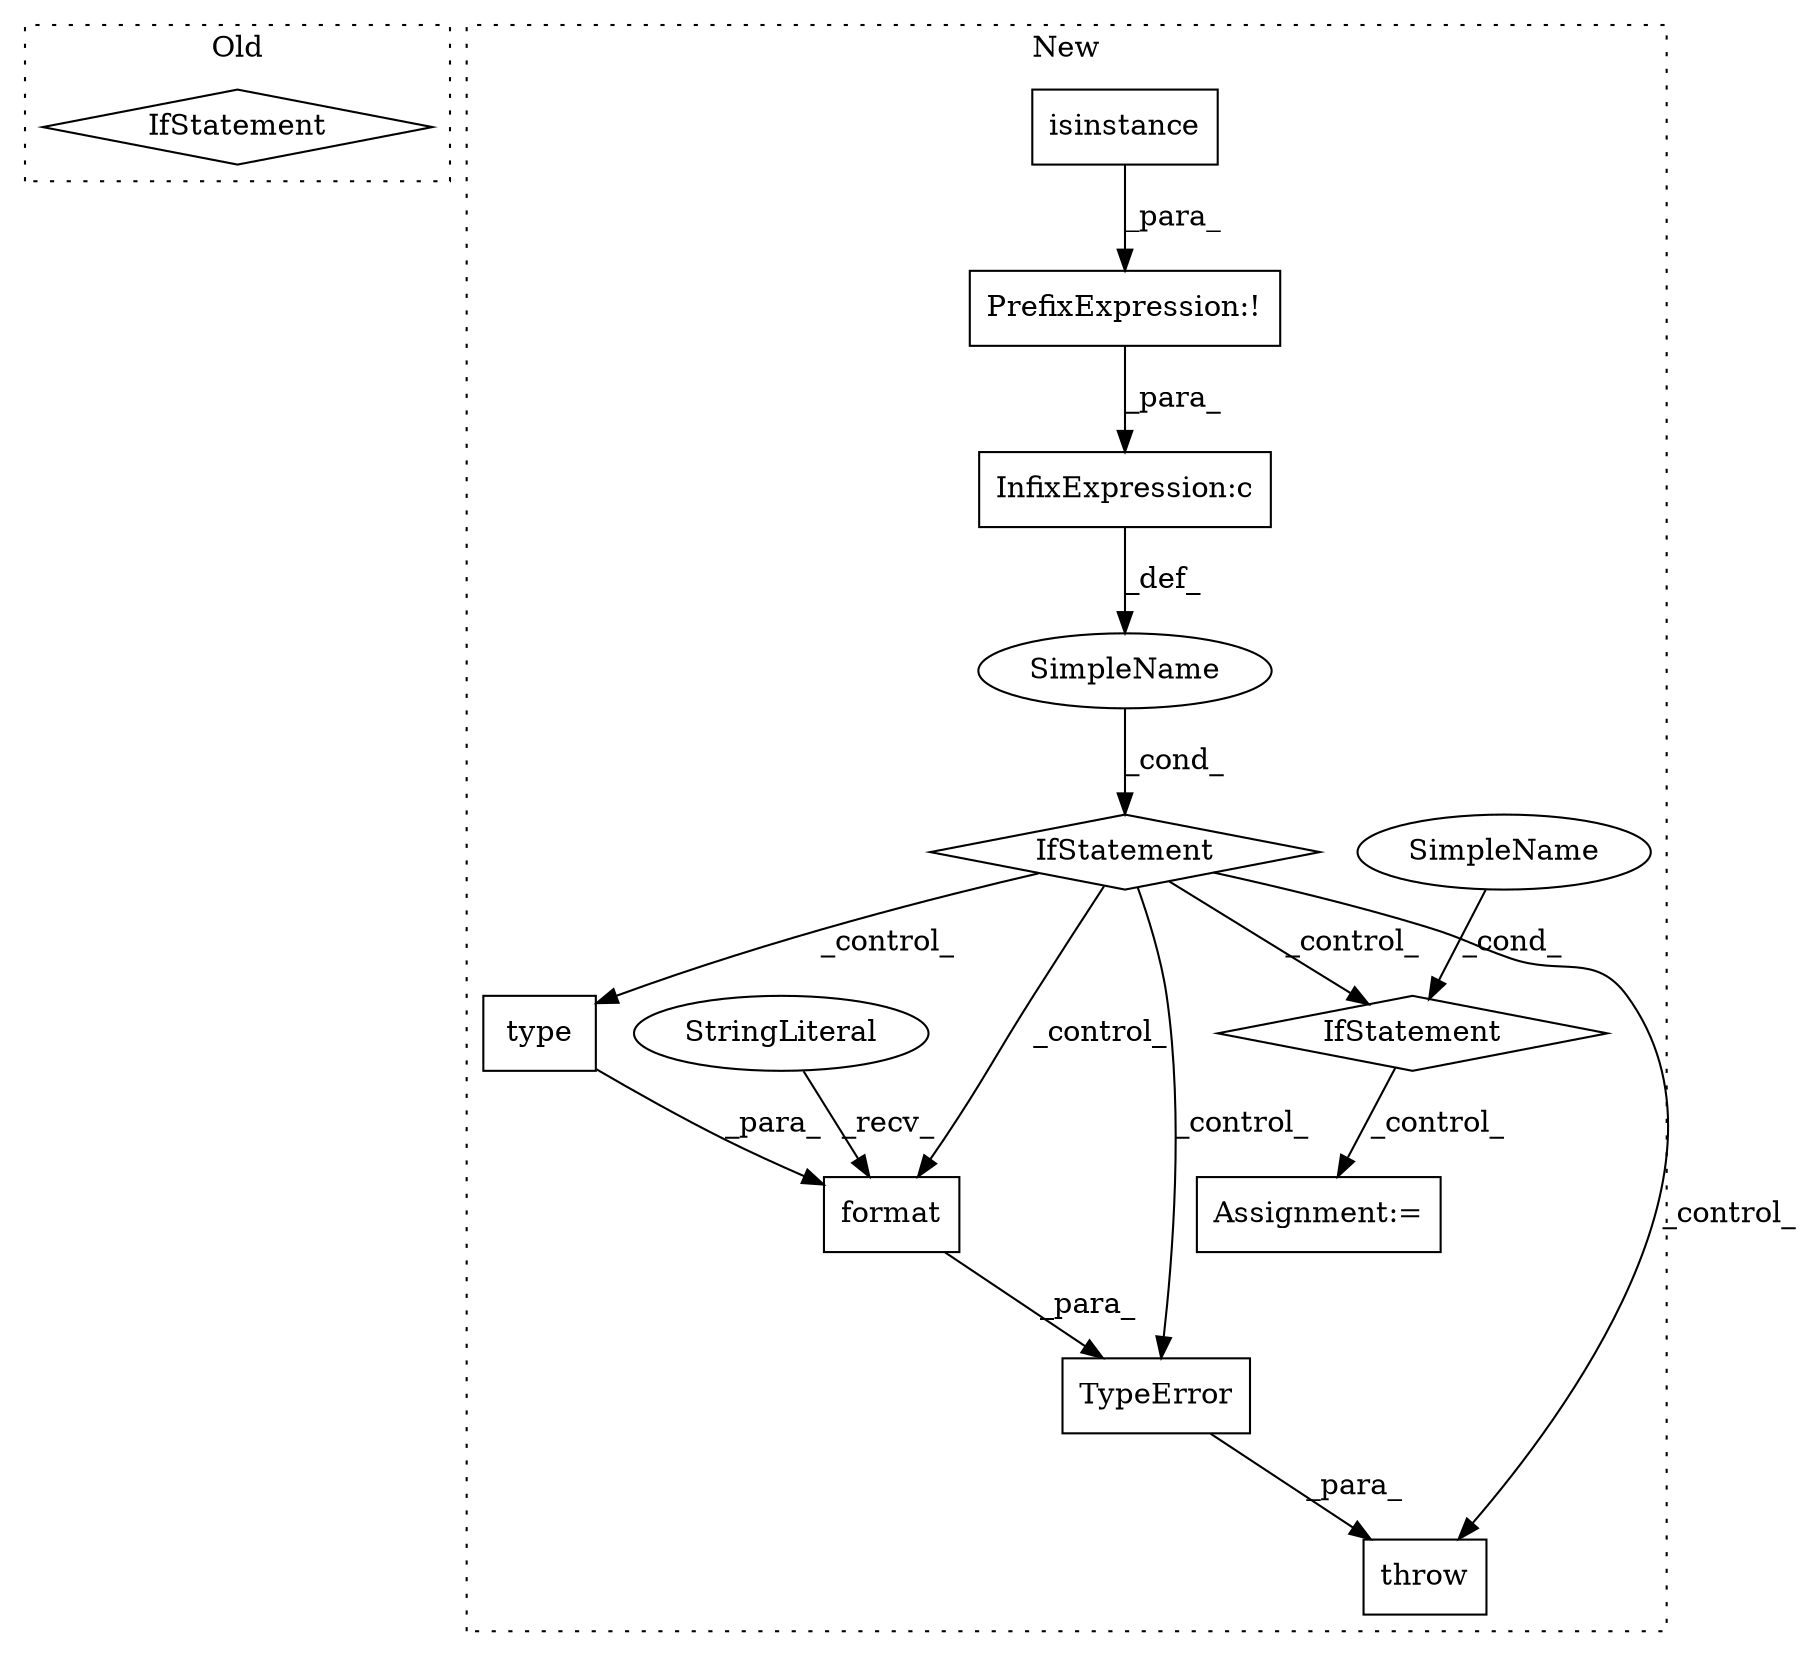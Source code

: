 digraph G {
subgraph cluster0 {
1 [label="IfStatement" a="25" s="4688,4712" l="4,2" shape="diamond"];
label = "Old";
style="dotted";
}
subgraph cluster1 {
2 [label="type" a="32" s="4976,4986" l="5,1" shape="box"];
3 [label="IfStatement" a="25" s="4856,4899" l="4,2" shape="diamond"];
4 [label="SimpleName" a="42" s="" l="" shape="ellipse"];
5 [label="Assignment:=" a="7" s="5274" l="1" shape="box"];
6 [label="throw" a="53" s="4909" l="6" shape="box"];
7 [label="isinstance" a="32" s="4861,4881" l="11,1" shape="box"];
8 [label="TypeError" a="32" s="4915,4988" l="10,1" shape="box"];
9 [label="format" a="32" s="4969,4987" l="7,1" shape="box"];
10 [label="StringLiteral" a="45" s="4925" l="43" shape="ellipse"];
11 [label="IfStatement" a="25" s="5138,5146" l="4,2" shape="diamond"];
12 [label="SimpleName" a="42" s="5142" l="4" shape="ellipse"];
13 [label="PrefixExpression:!" a="38" s="4860" l="1" shape="box"];
14 [label="InfixExpression:c" a="27" s="4882" l="4" shape="box"];
label = "New";
style="dotted";
}
2 -> 9 [label="_para_"];
3 -> 11 [label="_control_"];
3 -> 8 [label="_control_"];
3 -> 2 [label="_control_"];
3 -> 6 [label="_control_"];
3 -> 9 [label="_control_"];
4 -> 3 [label="_cond_"];
7 -> 13 [label="_para_"];
8 -> 6 [label="_para_"];
9 -> 8 [label="_para_"];
10 -> 9 [label="_recv_"];
11 -> 5 [label="_control_"];
12 -> 11 [label="_cond_"];
13 -> 14 [label="_para_"];
14 -> 4 [label="_def_"];
}